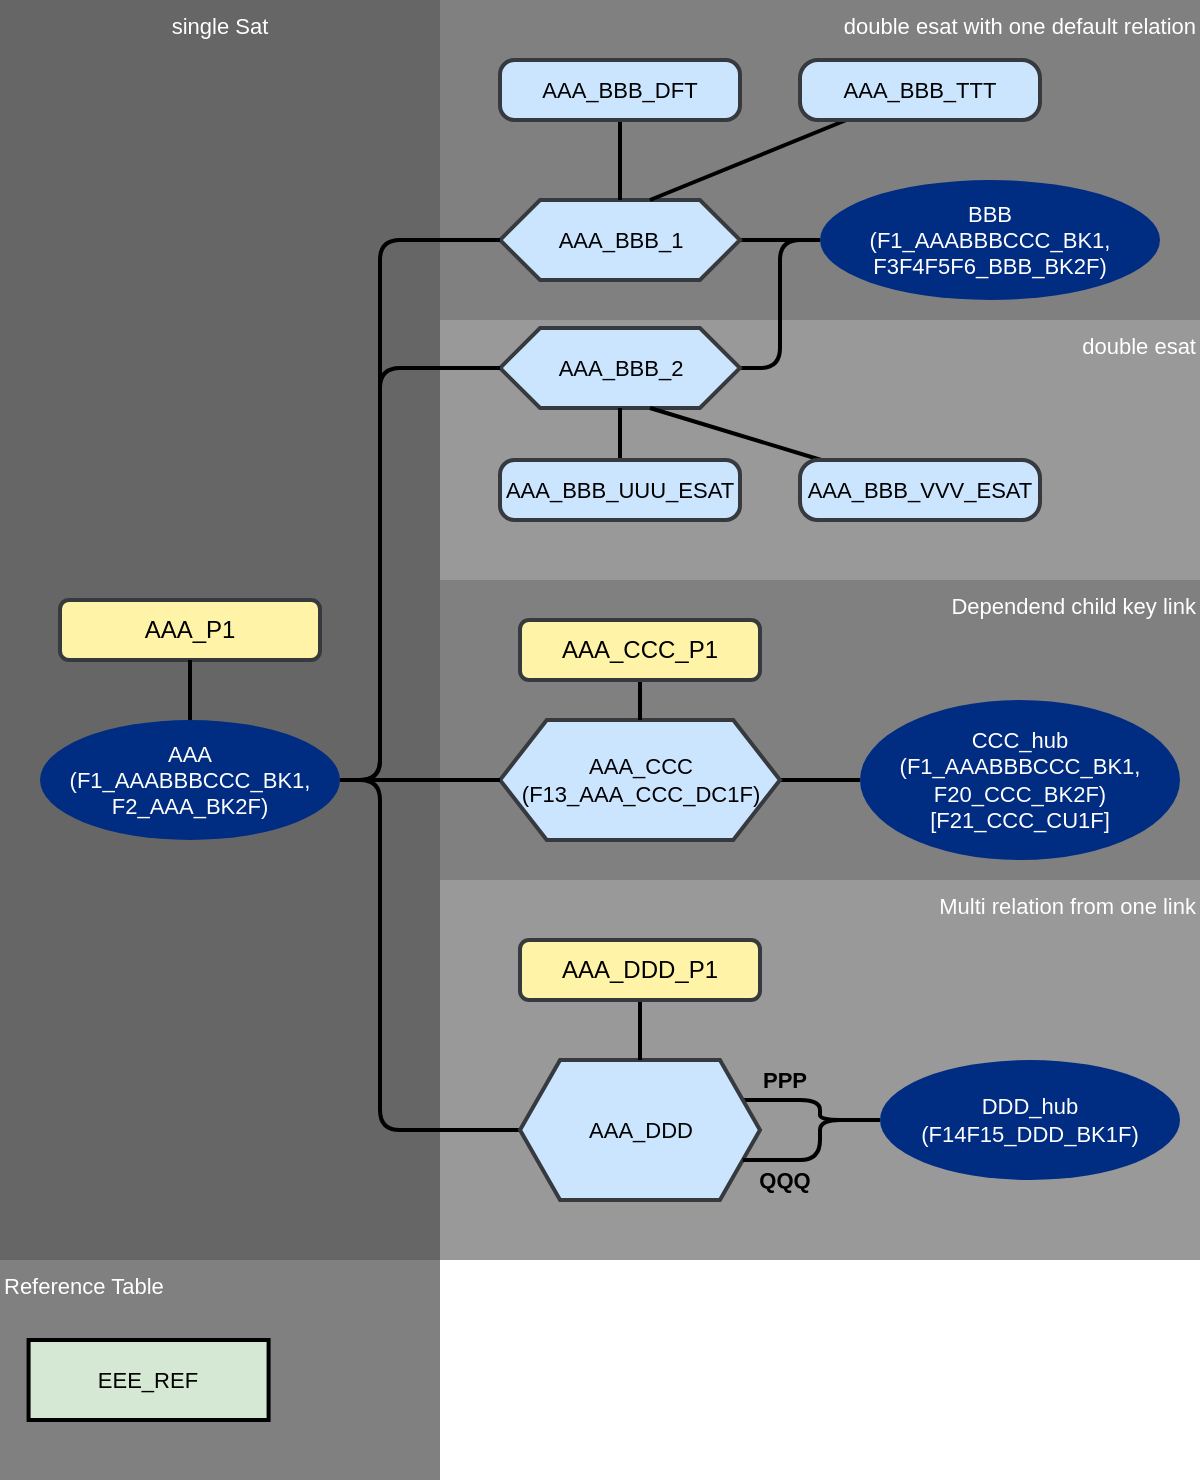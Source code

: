 <mxfile version="21.6.1" type="device">
  <diagram name="Seite-1" id="XlhNs0TyI_9xgu4hfG8v">
    <mxGraphModel dx="946" dy="610" grid="1" gridSize="10" guides="1" tooltips="1" connect="1" arrows="1" fold="1" page="1" pageScale="1" pageWidth="1169" pageHeight="827" math="0" shadow="0">
      <root>
        <mxCell id="0" />
        <mxCell id="4QULH8YT1BLBHV-vifYP-7" value="Areas" parent="0" />
        <mxCell id="4QULH8YT1BLBHV-vifYP-8" value="single Sat" style="rounded=0;whiteSpace=wrap;html=1;fontFamily=Helvetica;fontSize=11;fontColor=#FFFFFF;fillColor=#666666;verticalAlign=top;strokeColor=none;" parent="4QULH8YT1BLBHV-vifYP-7" vertex="1">
          <mxGeometry x="250" y="210" width="220" height="630" as="geometry" />
        </mxCell>
        <mxCell id="4QULH8YT1BLBHV-vifYP-15" value="double esat with one default relation" style="rounded=0;whiteSpace=wrap;html=1;fontFamily=Helvetica;fontSize=11;fontColor=#FFFFFF;fillColor=#808080;verticalAlign=top;align=right;strokeColor=none;" parent="4QULH8YT1BLBHV-vifYP-7" vertex="1">
          <mxGeometry x="470" y="210" width="380" height="160" as="geometry" />
        </mxCell>
        <mxCell id="4QULH8YT1BLBHV-vifYP-26" value="double esat" style="rounded=0;whiteSpace=wrap;html=1;fontFamily=Helvetica;fontSize=11;fontColor=#FFFFFF;fillColor=#999999;verticalAlign=top;strokeColor=none;align=right;" parent="4QULH8YT1BLBHV-vifYP-7" vertex="1">
          <mxGeometry x="470" y="370" width="380" height="130" as="geometry" />
        </mxCell>
        <mxCell id="4QULH8YT1BLBHV-vifYP-47" value="Multi relation from one link" style="rounded=0;whiteSpace=wrap;html=1;fontFamily=Helvetica;fontSize=11;fontColor=#FFFFFF;fillColor=#999999;verticalAlign=top;strokeColor=none;align=right;" parent="4QULH8YT1BLBHV-vifYP-7" vertex="1">
          <mxGeometry x="470" y="650" width="380" height="190" as="geometry" />
        </mxCell>
        <mxCell id="4QULH8YT1BLBHV-vifYP-76" value="Dependend child key link" style="rounded=0;whiteSpace=wrap;html=1;fontFamily=Helvetica;fontSize=11;fontColor=#FFFFFF;fillColor=#808080;verticalAlign=top;strokeColor=none;align=right;" parent="4QULH8YT1BLBHV-vifYP-7" vertex="1">
          <mxGeometry x="470" y="500" width="380" height="150" as="geometry" />
        </mxCell>
        <mxCell id="4QULH8YT1BLBHV-vifYP-82" value="Reference Table" style="rounded=0;whiteSpace=wrap;html=1;fontFamily=Helvetica;fontSize=11;fontColor=#FFFFFF;fillColor=#808080;verticalAlign=top;strokeColor=none;align=left;" parent="4QULH8YT1BLBHV-vifYP-7" vertex="1">
          <mxGeometry x="250" y="840" width="220" height="110" as="geometry" />
        </mxCell>
        <mxCell id="4QULH8YT1BLBHV-vifYP-83" value="EEE_REF" style="rounded=0;whiteSpace=wrap;html=1;strokeColor=#000000;strokeWidth=2;fillColor=#d5e8d4;fontFamily=Helvetica;fontSize=11;fontColor=default;" parent="4QULH8YT1BLBHV-vifYP-7" vertex="1">
          <mxGeometry x="264.29" y="880" width="120" height="40" as="geometry" />
        </mxCell>
        <mxCell id="1" value="Main Model" parent="0" />
        <mxCell id="4QULH8YT1BLBHV-vifYP-1" value="AAA&lt;br&gt;(F1_AAABBBCCC_BK1,&lt;br&gt;F2_AAA_BK2F)" style="strokeWidth=2;html=1;shape=mxgraph.flowchart.start_1;whiteSpace=wrap;strokeColor=none;fontColor=#ffffff;fillColor=#002C82;fontFamily=Helvetica;fontSize=11;" parent="1" vertex="1">
          <mxGeometry x="270" y="570" width="150" height="60" as="geometry" />
        </mxCell>
        <mxCell id="4QULH8YT1BLBHV-vifYP-2" value="AAA_P1" style="rounded=1;whiteSpace=wrap;html=1;strokeColor=#36393d;fillColor=#FFF3A8;strokeWidth=2;" parent="1" vertex="1">
          <mxGeometry x="280" y="510" width="130" height="30" as="geometry" />
        </mxCell>
        <mxCell id="4QULH8YT1BLBHV-vifYP-4" style="edgeStyle=orthogonalEdgeStyle;rounded=1;orthogonalLoop=1;jettySize=auto;html=1;endArrow=none;endFill=0;jumpStyle=none;strokeWidth=2;" parent="1" source="4QULH8YT1BLBHV-vifYP-2" target="4QULH8YT1BLBHV-vifYP-1" edge="1">
          <mxGeometry relative="1" as="geometry">
            <mxPoint x="70" y="240" as="sourcePoint" />
            <mxPoint x="160" y="380" as="targetPoint" />
          </mxGeometry>
        </mxCell>
        <mxCell id="4QULH8YT1BLBHV-vifYP-16" value="BBB&lt;br&gt;(F1_AAABBBCCC_BK1,&lt;br style=&quot;border-color: var(--border-color);&quot;&gt;F3F4F5F6_BBB_BK2F)" style="strokeWidth=2;html=1;shape=mxgraph.flowchart.start_1;whiteSpace=wrap;strokeColor=none;fontColor=#ffffff;fillColor=#002C82;fontFamily=Helvetica;fontSize=11;" parent="1" vertex="1">
          <mxGeometry x="660" y="300" width="170" height="60" as="geometry" />
        </mxCell>
        <mxCell id="4QULH8YT1BLBHV-vifYP-17" style="edgeStyle=orthogonalEdgeStyle;shape=connector;rounded=1;jumpStyle=none;orthogonalLoop=1;jettySize=auto;html=1;labelBackgroundColor=default;strokeColor=default;strokeWidth=2;fontFamily=Helvetica;fontSize=11;fontColor=default;endArrow=none;endFill=0;" parent="1" source="4QULH8YT1BLBHV-vifYP-18" edge="1">
          <mxGeometry relative="1" as="geometry">
            <mxPoint x="660" y="330" as="targetPoint" />
          </mxGeometry>
        </mxCell>
        <mxCell id="4QULH8YT1BLBHV-vifYP-18" value="AAA_BBB_1" style="verticalLabelPosition=middle;verticalAlign=middle;html=1;shape=hexagon;perimeter=hexagonPerimeter2;arcSize=6;size=0.167;fillColor=#cce5ff;strokeColor=#36393d;strokeWidth=2;fontFamily=Helvetica;fontSize=11;fontColor=default;labelPosition=center;align=center;" parent="1" vertex="1">
          <mxGeometry x="500" y="310" width="120" height="40" as="geometry" />
        </mxCell>
        <mxCell id="4QULH8YT1BLBHV-vifYP-19" style="edgeStyle=orthogonalEdgeStyle;shape=connector;rounded=1;jumpStyle=none;orthogonalLoop=1;jettySize=auto;html=1;labelBackgroundColor=default;strokeColor=default;strokeWidth=2;fontFamily=Helvetica;fontSize=11;fontColor=default;endArrow=none;endFill=0;" parent="1" target="4QULH8YT1BLBHV-vifYP-18" edge="1" source="4QULH8YT1BLBHV-vifYP-1">
          <mxGeometry relative="1" as="geometry">
            <mxPoint x="450" y="330" as="sourcePoint" />
            <Array as="points">
              <mxPoint x="440" y="600" />
              <mxPoint x="440" y="330" />
            </Array>
          </mxGeometry>
        </mxCell>
        <mxCell id="4QULH8YT1BLBHV-vifYP-22" style="edgeStyle=orthogonalEdgeStyle;shape=connector;rounded=1;jumpStyle=none;orthogonalLoop=1;jettySize=auto;html=1;labelBackgroundColor=default;strokeColor=default;strokeWidth=2;fontFamily=Helvetica;fontSize=11;fontColor=default;endArrow=none;endFill=0;" parent="1" source="4QULH8YT1BLBHV-vifYP-21" target="4QULH8YT1BLBHV-vifYP-18" edge="1">
          <mxGeometry relative="1" as="geometry" />
        </mxCell>
        <mxCell id="4QULH8YT1BLBHV-vifYP-21" value="AAA_BBB_DFT" style="rounded=1;whiteSpace=wrap;html=1;strokeColor=#36393d;fillColor=#cce5ff;strokeWidth=2;fontSize=11;arcSize=24;" parent="1" vertex="1">
          <mxGeometry x="500" y="240" width="120" height="30" as="geometry" />
        </mxCell>
        <mxCell id="4QULH8YT1BLBHV-vifYP-25" style="shape=connector;rounded=1;jumpStyle=none;orthogonalLoop=1;jettySize=auto;html=1;labelBackgroundColor=default;strokeColor=default;strokeWidth=2;fontFamily=Helvetica;fontSize=11;fontColor=default;endArrow=none;endFill=0;entryX=0.625;entryY=0;entryDx=0;entryDy=0;" parent="1" source="4QULH8YT1BLBHV-vifYP-23" target="4QULH8YT1BLBHV-vifYP-18" edge="1">
          <mxGeometry relative="1" as="geometry" />
        </mxCell>
        <mxCell id="4QULH8YT1BLBHV-vifYP-23" value="AAA_BBB_TTT" style="rounded=1;whiteSpace=wrap;html=1;strokeColor=#36393d;fillColor=#cce5ff;strokeWidth=2;fontSize=11;arcSize=30;" parent="1" vertex="1">
          <mxGeometry x="650" y="240" width="120" height="30" as="geometry" />
        </mxCell>
        <mxCell id="4QULH8YT1BLBHV-vifYP-28" style="edgeStyle=orthogonalEdgeStyle;shape=connector;rounded=1;jumpStyle=none;orthogonalLoop=1;jettySize=auto;html=1;labelBackgroundColor=default;strokeColor=default;strokeWidth=2;fontFamily=Helvetica;fontSize=11;fontColor=default;endArrow=none;endFill=0;entryX=0;entryY=0.5;entryDx=0;entryDy=0;entryPerimeter=0;" parent="1" source="4QULH8YT1BLBHV-vifYP-29" target="4QULH8YT1BLBHV-vifYP-16" edge="1">
          <mxGeometry relative="1" as="geometry">
            <mxPoint x="660" y="410" as="targetPoint" />
          </mxGeometry>
        </mxCell>
        <mxCell id="4QULH8YT1BLBHV-vifYP-29" value="AAA_BBB_2" style="verticalLabelPosition=middle;verticalAlign=middle;html=1;shape=hexagon;perimeter=hexagonPerimeter2;arcSize=6;size=0.167;fillColor=#cce5ff;strokeColor=#36393d;strokeWidth=2;fontFamily=Helvetica;fontSize=11;fontColor=default;labelPosition=center;align=center;" parent="1" vertex="1">
          <mxGeometry x="500" y="374" width="120" height="40" as="geometry" />
        </mxCell>
        <mxCell id="4QULH8YT1BLBHV-vifYP-30" style="edgeStyle=orthogonalEdgeStyle;shape=connector;rounded=1;jumpStyle=none;orthogonalLoop=1;jettySize=auto;html=1;labelBackgroundColor=default;strokeColor=default;strokeWidth=2;fontFamily=Helvetica;fontSize=11;fontColor=default;endArrow=none;endFill=0;" parent="1" source="4QULH8YT1BLBHV-vifYP-1" target="4QULH8YT1BLBHV-vifYP-29" edge="1">
          <mxGeometry relative="1" as="geometry">
            <mxPoint x="450" y="410" as="sourcePoint" />
            <Array as="points">
              <mxPoint x="440" y="600" />
              <mxPoint x="440" y="394" />
            </Array>
          </mxGeometry>
        </mxCell>
        <mxCell id="4QULH8YT1BLBHV-vifYP-43" value="PPP" style="edgeStyle=orthogonalEdgeStyle;shape=connector;rounded=1;jumpStyle=none;orthogonalLoop=1;jettySize=auto;html=1;entryX=0;entryY=0.5;entryDx=0;entryDy=0;entryPerimeter=0;labelBackgroundColor=none;strokeColor=default;strokeWidth=2;fontFamily=Helvetica;fontSize=11;fontColor=default;endArrow=none;endFill=0;exitX=1;exitY=0.25;exitDx=0;exitDy=0;fontStyle=1" parent="1" source="4QULH8YT1BLBHV-vifYP-40" target="4QULH8YT1BLBHV-vifYP-41" edge="1">
          <mxGeometry x="-0.463" y="10" relative="1" as="geometry">
            <mxPoint as="offset" />
          </mxGeometry>
        </mxCell>
        <mxCell id="4QULH8YT1BLBHV-vifYP-45" style="edgeStyle=elbowEdgeStyle;shape=connector;rounded=1;jumpStyle=none;orthogonalLoop=1;jettySize=auto;html=1;labelBackgroundColor=default;strokeColor=default;strokeWidth=2;fontFamily=Helvetica;fontSize=11;fontColor=default;endArrow=none;endFill=0;entryX=1;entryY=0.5;entryDx=0;entryDy=0;entryPerimeter=0;" parent="1" source="4QULH8YT1BLBHV-vifYP-40" target="4QULH8YT1BLBHV-vifYP-1" edge="1">
          <mxGeometry relative="1" as="geometry">
            <mxPoint x="452.86" y="640" as="targetPoint" />
            <Array as="points">
              <mxPoint x="440" y="640" />
            </Array>
          </mxGeometry>
        </mxCell>
        <mxCell id="4QULH8YT1BLBHV-vifYP-40" value="AAA_DDD" style="verticalLabelPosition=middle;verticalAlign=middle;html=1;shape=hexagon;perimeter=hexagonPerimeter2;arcSize=6;size=0.167;fillColor=#cce5ff;strokeColor=#36393d;strokeWidth=2;fontFamily=Helvetica;fontSize=11;fontColor=default;labelPosition=center;align=center;" parent="1" vertex="1">
          <mxGeometry x="510" y="740" width="120" height="70" as="geometry" />
        </mxCell>
        <mxCell id="4QULH8YT1BLBHV-vifYP-41" value="DDD_hub&lt;br&gt;(F14F15_DDD_BK1F)" style="strokeWidth=2;html=1;shape=mxgraph.flowchart.start_1;whiteSpace=wrap;strokeColor=none;fontColor=#ffffff;fillColor=#002C82;fontFamily=Helvetica;fontSize=11;" parent="1" vertex="1">
          <mxGeometry x="690" y="740" width="150" height="60" as="geometry" />
        </mxCell>
        <mxCell id="4QULH8YT1BLBHV-vifYP-81" style="edgeStyle=orthogonalEdgeStyle;shape=connector;rounded=1;jumpStyle=none;orthogonalLoop=1;jettySize=auto;html=1;labelBackgroundColor=default;strokeColor=default;strokeWidth=2;fontFamily=Helvetica;fontSize=11;fontColor=default;endArrow=none;endFill=0;" parent="1" source="4QULH8YT1BLBHV-vifYP-77" target="4QULH8YT1BLBHV-vifYP-78" edge="1">
          <mxGeometry relative="1" as="geometry" />
        </mxCell>
        <mxCell id="4QULH8YT1BLBHV-vifYP-77" value="CCC_hub&lt;br&gt;(F1_AAABBBCCC_BK1,&lt;br&gt;F20_CCC_BK2F)&lt;br&gt;[F21_CCC_CU1F]" style="strokeWidth=2;html=1;shape=mxgraph.flowchart.start_1;whiteSpace=wrap;strokeColor=none;fontColor=#ffffff;fillColor=#002C82;fontFamily=Helvetica;fontSize=11;" parent="1" vertex="1">
          <mxGeometry x="680" y="560" width="160" height="80" as="geometry" />
        </mxCell>
        <mxCell id="4QULH8YT1BLBHV-vifYP-78" value="AAA_CCC&lt;br&gt;(F13_AAA_CCC_DC1F)" style="verticalLabelPosition=middle;verticalAlign=middle;html=1;shape=hexagon;perimeter=hexagonPerimeter2;arcSize=6;size=0.167;fillColor=#cce5ff;strokeColor=#36393d;strokeWidth=2;fontFamily=Helvetica;fontSize=11;fontColor=default;labelPosition=center;align=center;" parent="1" vertex="1">
          <mxGeometry x="500" y="570" width="140" height="60" as="geometry" />
        </mxCell>
        <mxCell id="4QULH8YT1BLBHV-vifYP-79" style="edgeStyle=elbowEdgeStyle;shape=connector;rounded=1;jumpStyle=none;orthogonalLoop=1;jettySize=auto;html=1;entryX=0;entryY=0.5;entryDx=0;entryDy=0;labelBackgroundColor=default;strokeColor=default;strokeWidth=2;fontFamily=Helvetica;fontSize=11;fontColor=default;endArrow=none;endFill=0;" parent="1" target="4QULH8YT1BLBHV-vifYP-78" edge="1">
          <mxGeometry relative="1" as="geometry">
            <mxPoint x="420" y="600" as="sourcePoint" />
            <mxPoint x="523" y="800" as="targetPoint" />
            <Array as="points">
              <mxPoint x="440" y="570" />
            </Array>
          </mxGeometry>
        </mxCell>
        <mxCell id="n3daLleqbwvh_uXPeiJ--3" style="edgeStyle=none;shape=connector;rounded=1;jumpStyle=none;orthogonalLoop=1;jettySize=auto;html=1;labelBackgroundColor=default;strokeColor=default;strokeWidth=2;fontFamily=Helvetica;fontSize=11;fontColor=default;endArrow=none;endFill=0;" edge="1" parent="1" source="n3daLleqbwvh_uXPeiJ--1" target="4QULH8YT1BLBHV-vifYP-29">
          <mxGeometry relative="1" as="geometry" />
        </mxCell>
        <mxCell id="n3daLleqbwvh_uXPeiJ--1" value="AAA_BBB_UUU_ESAT" style="rounded=1;whiteSpace=wrap;html=1;strokeColor=#36393d;fillColor=#cce5ff;strokeWidth=2;fontSize=11;arcSize=24;" vertex="1" parent="1">
          <mxGeometry x="500" y="440" width="120" height="30" as="geometry" />
        </mxCell>
        <mxCell id="n3daLleqbwvh_uXPeiJ--4" style="edgeStyle=none;shape=connector;rounded=1;jumpStyle=none;orthogonalLoop=1;jettySize=auto;html=1;labelBackgroundColor=default;strokeColor=default;strokeWidth=2;fontFamily=Helvetica;fontSize=11;fontColor=default;endArrow=none;endFill=0;entryX=0.625;entryY=1;entryDx=0;entryDy=0;" edge="1" parent="1" source="n3daLleqbwvh_uXPeiJ--2" target="4QULH8YT1BLBHV-vifYP-29">
          <mxGeometry relative="1" as="geometry" />
        </mxCell>
        <mxCell id="n3daLleqbwvh_uXPeiJ--2" value="AAA_BBB_VVV_ESAT" style="rounded=1;whiteSpace=wrap;html=1;strokeColor=#36393d;fillColor=#cce5ff;strokeWidth=2;fontSize=11;arcSize=30;" vertex="1" parent="1">
          <mxGeometry x="650" y="440" width="120" height="30" as="geometry" />
        </mxCell>
        <mxCell id="n3daLleqbwvh_uXPeiJ--5" style="edgeStyle=orthogonalEdgeStyle;shape=connector;rounded=1;jumpStyle=none;orthogonalLoop=1;jettySize=auto;html=1;entryX=0;entryY=0.5;entryDx=0;entryDy=0;entryPerimeter=0;labelBackgroundColor=default;strokeColor=default;strokeWidth=2;fontFamily=Helvetica;fontSize=11;fontColor=default;endArrow=none;endFill=0;exitX=1;exitY=0.75;exitDx=0;exitDy=0;" edge="1" parent="1" source="4QULH8YT1BLBHV-vifYP-40" target="4QULH8YT1BLBHV-vifYP-41">
          <mxGeometry relative="1" as="geometry">
            <mxPoint x="634" y="740" as="sourcePoint" />
            <mxPoint x="720" y="750" as="targetPoint" />
          </mxGeometry>
        </mxCell>
        <mxCell id="n3daLleqbwvh_uXPeiJ--6" value="QQQ" style="edgeLabel;html=1;align=center;verticalAlign=middle;resizable=0;points=[];fontSize=11;fontFamily=Helvetica;fontColor=default;labelBackgroundColor=none;fontStyle=1" vertex="1" connectable="0" parent="n3daLleqbwvh_uXPeiJ--5">
          <mxGeometry x="-0.334" relative="1" as="geometry">
            <mxPoint x="-9" y="10" as="offset" />
          </mxGeometry>
        </mxCell>
        <mxCell id="n3daLleqbwvh_uXPeiJ--8" style="edgeStyle=none;shape=connector;rounded=1;jumpStyle=none;orthogonalLoop=1;jettySize=auto;html=1;labelBackgroundColor=default;strokeColor=default;strokeWidth=2;fontFamily=Helvetica;fontSize=11;fontColor=default;endArrow=none;endFill=0;" edge="1" parent="1" source="n3daLleqbwvh_uXPeiJ--7" target="4QULH8YT1BLBHV-vifYP-78">
          <mxGeometry relative="1" as="geometry" />
        </mxCell>
        <mxCell id="n3daLleqbwvh_uXPeiJ--7" value="AAA_CCC_P1" style="rounded=1;whiteSpace=wrap;html=1;strokeColor=#36393d;fillColor=#FFF3A8;strokeWidth=2;" vertex="1" parent="1">
          <mxGeometry x="510" y="520" width="120" height="30" as="geometry" />
        </mxCell>
        <mxCell id="n3daLleqbwvh_uXPeiJ--10" style="edgeStyle=none;shape=connector;rounded=1;jumpStyle=none;orthogonalLoop=1;jettySize=auto;html=1;labelBackgroundColor=default;strokeColor=default;strokeWidth=2;fontFamily=Helvetica;fontSize=11;fontColor=default;endArrow=none;endFill=0;" edge="1" parent="1" source="n3daLleqbwvh_uXPeiJ--9" target="4QULH8YT1BLBHV-vifYP-40">
          <mxGeometry relative="1" as="geometry" />
        </mxCell>
        <mxCell id="n3daLleqbwvh_uXPeiJ--9" value="AAA_DDD_P1" style="rounded=1;whiteSpace=wrap;html=1;strokeColor=#36393d;fillColor=#FFF3A8;strokeWidth=2;" vertex="1" parent="1">
          <mxGeometry x="510" y="680" width="120" height="30" as="geometry" />
        </mxCell>
      </root>
    </mxGraphModel>
  </diagram>
</mxfile>
